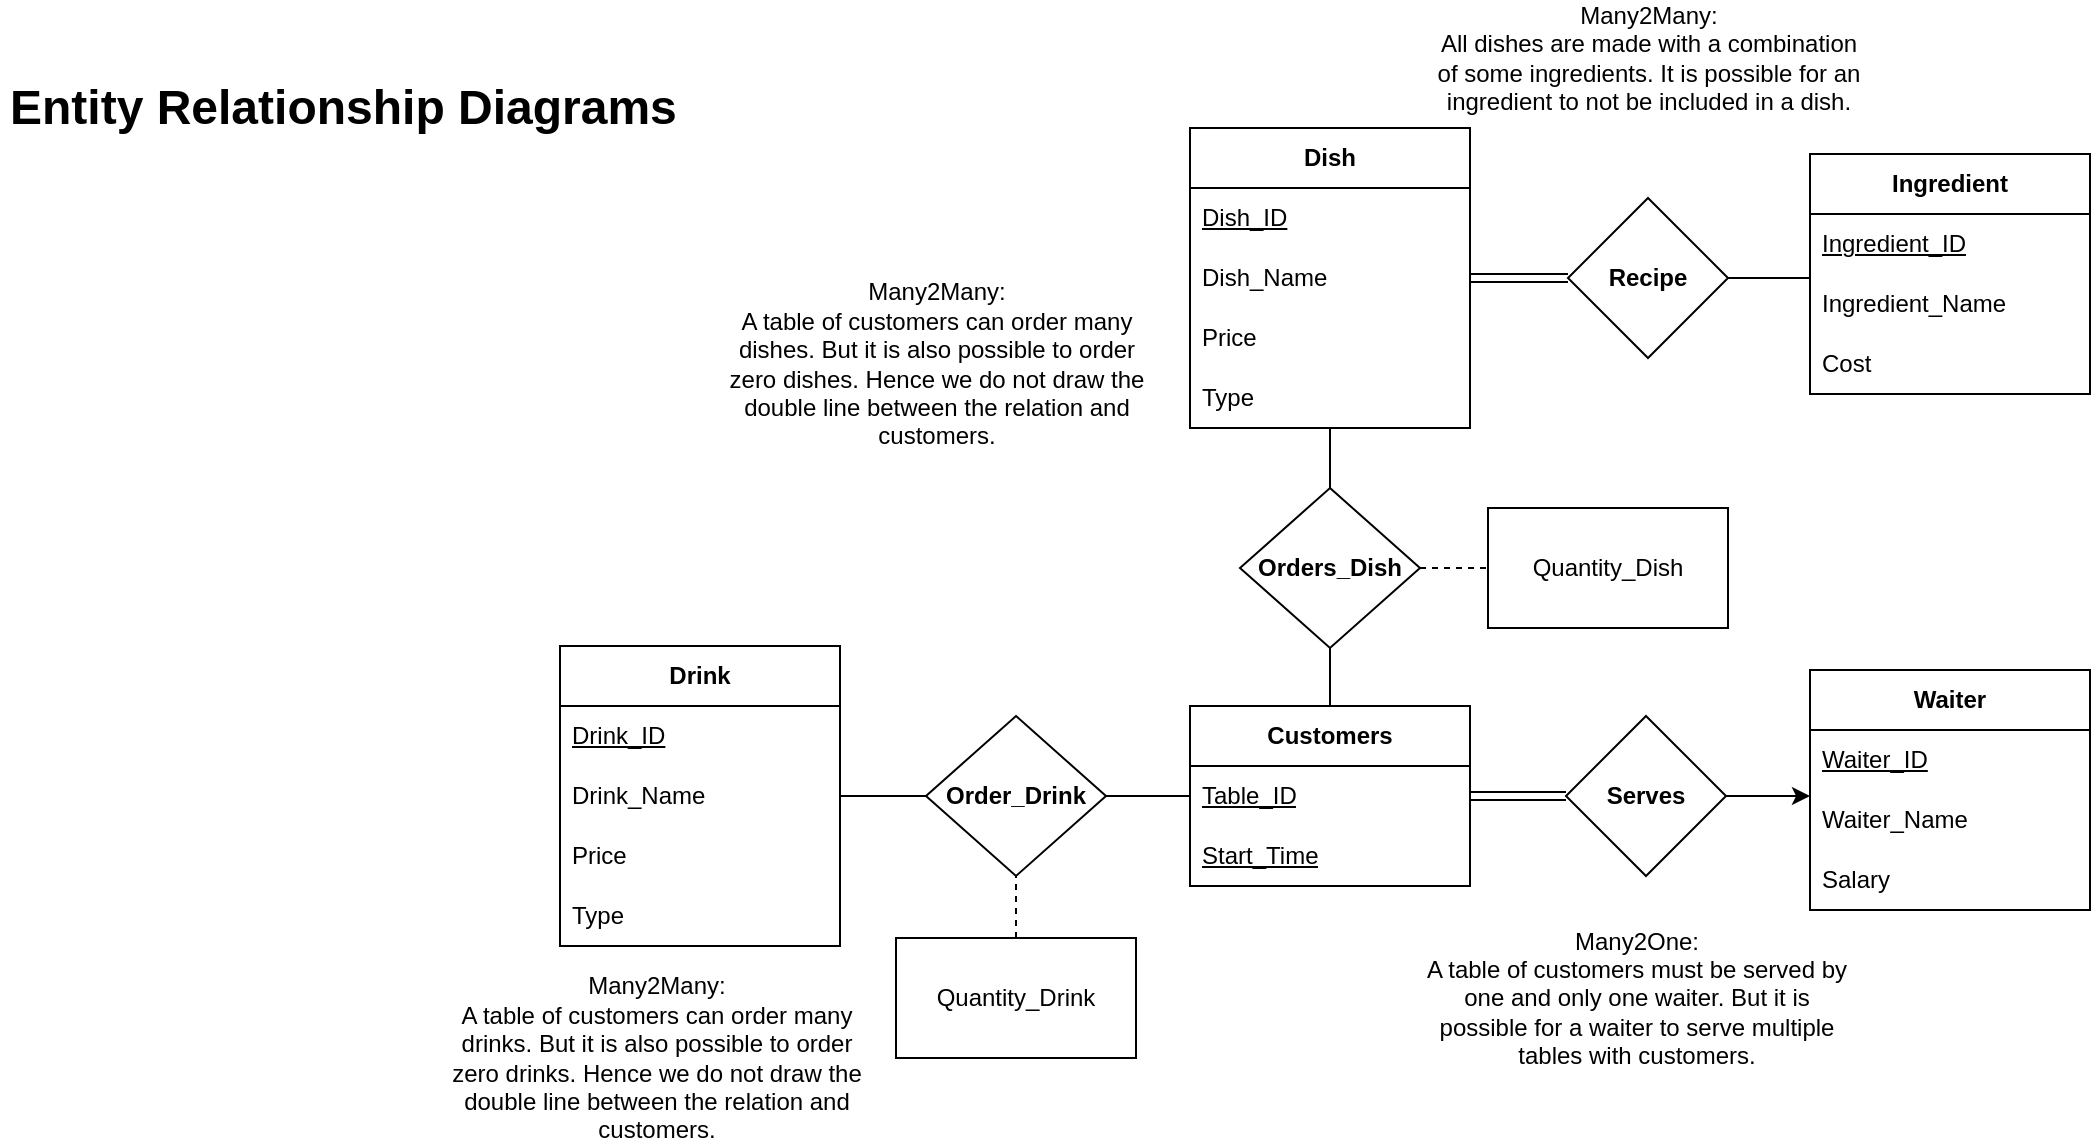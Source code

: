 <mxfile version="21.0.10" type="github" pages="2">
  <diagram id="FJVTKk-_OP37dNf6MDA-" name="Entity Relationship">
    <mxGraphModel dx="2669" dy="757" grid="1" gridSize="10" guides="1" tooltips="1" connect="1" arrows="1" fold="1" page="1" pageScale="1" pageWidth="1169" pageHeight="827" math="0" shadow="0">
      <root>
        <mxCell id="0" />
        <mxCell id="1" parent="0" />
        <mxCell id="rRaXRo4WKHm0A6ICayn7-1" value="&lt;b&gt;Dish&lt;/b&gt;" style="swimlane;fontStyle=0;childLayout=stackLayout;horizontal=1;startSize=30;horizontalStack=0;resizeParent=1;resizeParentMax=0;resizeLast=0;collapsible=1;marginBottom=0;whiteSpace=wrap;html=1;" parent="1" vertex="1">
          <mxGeometry x="275" y="180" width="140" height="150" as="geometry" />
        </mxCell>
        <mxCell id="rRaXRo4WKHm0A6ICayn7-2" value="&lt;u&gt;Dish_ID&lt;/u&gt;" style="text;strokeColor=none;fillColor=none;align=left;verticalAlign=middle;spacingLeft=4;spacingRight=4;overflow=hidden;points=[[0,0.5],[1,0.5]];portConstraint=eastwest;rotatable=0;whiteSpace=wrap;html=1;" parent="rRaXRo4WKHm0A6ICayn7-1" vertex="1">
          <mxGeometry y="30" width="140" height="30" as="geometry" />
        </mxCell>
        <mxCell id="rRaXRo4WKHm0A6ICayn7-3" value="Dish_Name" style="text;strokeColor=none;fillColor=none;align=left;verticalAlign=middle;spacingLeft=4;spacingRight=4;overflow=hidden;points=[[0,0.5],[1,0.5]];portConstraint=eastwest;rotatable=0;whiteSpace=wrap;html=1;" parent="rRaXRo4WKHm0A6ICayn7-1" vertex="1">
          <mxGeometry y="60" width="140" height="30" as="geometry" />
        </mxCell>
        <mxCell id="rRaXRo4WKHm0A6ICayn7-4" value="Price" style="text;strokeColor=none;fillColor=none;align=left;verticalAlign=middle;spacingLeft=4;spacingRight=4;overflow=hidden;points=[[0,0.5],[1,0.5]];portConstraint=eastwest;rotatable=0;whiteSpace=wrap;html=1;" parent="rRaXRo4WKHm0A6ICayn7-1" vertex="1">
          <mxGeometry y="90" width="140" height="30" as="geometry" />
        </mxCell>
        <mxCell id="rRaXRo4WKHm0A6ICayn7-5" value="Type" style="text;strokeColor=none;fillColor=none;align=left;verticalAlign=middle;spacingLeft=4;spacingRight=4;overflow=hidden;points=[[0,0.5],[1,0.5]];portConstraint=eastwest;rotatable=0;whiteSpace=wrap;html=1;" parent="rRaXRo4WKHm0A6ICayn7-1" vertex="1">
          <mxGeometry y="120" width="140" height="30" as="geometry" />
        </mxCell>
        <mxCell id="rRaXRo4WKHm0A6ICayn7-6" value="&lt;b&gt;Customers&lt;/b&gt;" style="swimlane;fontStyle=0;childLayout=stackLayout;horizontal=1;startSize=30;horizontalStack=0;resizeParent=1;resizeParentMax=0;resizeLast=0;collapsible=1;marginBottom=0;whiteSpace=wrap;html=1;" parent="1" vertex="1">
          <mxGeometry x="275" y="469" width="140" height="90" as="geometry" />
        </mxCell>
        <mxCell id="rRaXRo4WKHm0A6ICayn7-7" value="&lt;u&gt;Table_ID&lt;/u&gt;" style="text;strokeColor=none;fillColor=none;align=left;verticalAlign=middle;spacingLeft=4;spacingRight=4;overflow=hidden;points=[[0,0.5],[1,0.5]];portConstraint=eastwest;rotatable=0;whiteSpace=wrap;html=1;" parent="rRaXRo4WKHm0A6ICayn7-6" vertex="1">
          <mxGeometry y="30" width="140" height="30" as="geometry" />
        </mxCell>
        <mxCell id="rRaXRo4WKHm0A6ICayn7-8" value="&lt;u&gt;Start_Time&lt;/u&gt;" style="text;strokeColor=none;fillColor=none;align=left;verticalAlign=middle;spacingLeft=4;spacingRight=4;overflow=hidden;points=[[0,0.5],[1,0.5]];portConstraint=eastwest;rotatable=0;whiteSpace=wrap;html=1;" parent="rRaXRo4WKHm0A6ICayn7-6" vertex="1">
          <mxGeometry y="60" width="140" height="30" as="geometry" />
        </mxCell>
        <mxCell id="rRaXRo4WKHm0A6ICayn7-9" value="&lt;b&gt;Orders_Dish&lt;/b&gt;" style="rhombus;whiteSpace=wrap;html=1;" parent="1" vertex="1">
          <mxGeometry x="300" y="360" width="90" height="80" as="geometry" />
        </mxCell>
        <mxCell id="rRaXRo4WKHm0A6ICayn7-10" value="&lt;b&gt;Serves&lt;/b&gt;" style="rhombus;whiteSpace=wrap;html=1;" parent="1" vertex="1">
          <mxGeometry x="463" y="474" width="80" height="80" as="geometry" />
        </mxCell>
        <mxCell id="rRaXRo4WKHm0A6ICayn7-11" value="&lt;b&gt;Waiter&lt;/b&gt;" style="swimlane;fontStyle=0;childLayout=stackLayout;horizontal=1;startSize=30;horizontalStack=0;resizeParent=1;resizeParentMax=0;resizeLast=0;collapsible=1;marginBottom=0;whiteSpace=wrap;html=1;" parent="1" vertex="1">
          <mxGeometry x="585" y="451" width="140" height="120" as="geometry" />
        </mxCell>
        <mxCell id="rRaXRo4WKHm0A6ICayn7-12" value="&lt;u&gt;Waiter_ID&lt;/u&gt;" style="text;strokeColor=none;fillColor=none;align=left;verticalAlign=middle;spacingLeft=4;spacingRight=4;overflow=hidden;points=[[0,0.5],[1,0.5]];portConstraint=eastwest;rotatable=0;whiteSpace=wrap;html=1;" parent="rRaXRo4WKHm0A6ICayn7-11" vertex="1">
          <mxGeometry y="30" width="140" height="30" as="geometry" />
        </mxCell>
        <mxCell id="rRaXRo4WKHm0A6ICayn7-13" value="Waiter_Name" style="text;strokeColor=none;fillColor=none;align=left;verticalAlign=middle;spacingLeft=4;spacingRight=4;overflow=hidden;points=[[0,0.5],[1,0.5]];portConstraint=eastwest;rotatable=0;whiteSpace=wrap;html=1;" parent="rRaXRo4WKHm0A6ICayn7-11" vertex="1">
          <mxGeometry y="60" width="140" height="30" as="geometry" />
        </mxCell>
        <mxCell id="rRaXRo4WKHm0A6ICayn7-14" value="Salary" style="text;strokeColor=none;fillColor=none;align=left;verticalAlign=middle;spacingLeft=4;spacingRight=4;overflow=hidden;points=[[0,0.5],[1,0.5]];portConstraint=eastwest;rotatable=0;whiteSpace=wrap;html=1;" parent="rRaXRo4WKHm0A6ICayn7-11" vertex="1">
          <mxGeometry y="90" width="140" height="30" as="geometry" />
        </mxCell>
        <mxCell id="rRaXRo4WKHm0A6ICayn7-15" value="&lt;b&gt;Recipe&lt;/b&gt;" style="rhombus;whiteSpace=wrap;html=1;" parent="1" vertex="1">
          <mxGeometry x="464" y="215" width="80" height="80" as="geometry" />
        </mxCell>
        <mxCell id="rRaXRo4WKHm0A6ICayn7-16" value="&lt;b&gt;Ingredient&lt;/b&gt;" style="swimlane;fontStyle=0;childLayout=stackLayout;horizontal=1;startSize=30;horizontalStack=0;resizeParent=1;resizeParentMax=0;resizeLast=0;collapsible=1;marginBottom=0;whiteSpace=wrap;html=1;" parent="1" vertex="1">
          <mxGeometry x="585" y="193" width="140" height="120" as="geometry" />
        </mxCell>
        <mxCell id="rRaXRo4WKHm0A6ICayn7-17" value="&lt;u&gt;Ingredient_ID&lt;/u&gt;" style="text;strokeColor=none;fillColor=none;align=left;verticalAlign=middle;spacingLeft=4;spacingRight=4;overflow=hidden;points=[[0,0.5],[1,0.5]];portConstraint=eastwest;rotatable=0;whiteSpace=wrap;html=1;" parent="rRaXRo4WKHm0A6ICayn7-16" vertex="1">
          <mxGeometry y="30" width="140" height="30" as="geometry" />
        </mxCell>
        <mxCell id="rRaXRo4WKHm0A6ICayn7-18" value="Ingredient_Name" style="text;strokeColor=none;fillColor=none;align=left;verticalAlign=middle;spacingLeft=4;spacingRight=4;overflow=hidden;points=[[0,0.5],[1,0.5]];portConstraint=eastwest;rotatable=0;whiteSpace=wrap;html=1;" parent="rRaXRo4WKHm0A6ICayn7-16" vertex="1">
          <mxGeometry y="60" width="140" height="30" as="geometry" />
        </mxCell>
        <mxCell id="rRaXRo4WKHm0A6ICayn7-19" value="Cost" style="text;strokeColor=none;fillColor=none;align=left;verticalAlign=middle;spacingLeft=4;spacingRight=4;overflow=hidden;points=[[0,0.5],[1,0.5]];portConstraint=eastwest;rotatable=0;whiteSpace=wrap;html=1;" parent="rRaXRo4WKHm0A6ICayn7-16" vertex="1">
          <mxGeometry y="90" width="140" height="30" as="geometry" />
        </mxCell>
        <mxCell id="rRaXRo4WKHm0A6ICayn7-20" value="" style="endArrow=none;html=1;rounded=0;exitX=0.5;exitY=0;exitDx=0;exitDy=0;" parent="1" source="rRaXRo4WKHm0A6ICayn7-9" target="rRaXRo4WKHm0A6ICayn7-5" edge="1">
          <mxGeometry width="50" height="50" relative="1" as="geometry">
            <mxPoint x="645" y="400" as="sourcePoint" />
            <mxPoint x="215" y="360" as="targetPoint" />
          </mxGeometry>
        </mxCell>
        <mxCell id="rRaXRo4WKHm0A6ICayn7-21" value="" style="endArrow=none;html=1;rounded=0;shape=link;exitX=0;exitY=0.5;exitDx=0;exitDy=0;entryX=1;entryY=0.5;entryDx=0;entryDy=0;" parent="1" source="rRaXRo4WKHm0A6ICayn7-15" target="rRaXRo4WKHm0A6ICayn7-3" edge="1">
          <mxGeometry width="50" height="50" relative="1" as="geometry">
            <mxPoint x="465" y="240" as="sourcePoint" />
            <mxPoint x="465" y="350" as="targetPoint" />
          </mxGeometry>
        </mxCell>
        <mxCell id="rRaXRo4WKHm0A6ICayn7-22" value="" style="endArrow=none;html=1;rounded=0;exitX=1;exitY=0.5;exitDx=0;exitDy=0;entryX=0;entryY=0.067;entryDx=0;entryDy=0;entryPerimeter=0;" parent="1" source="rRaXRo4WKHm0A6ICayn7-15" target="rRaXRo4WKHm0A6ICayn7-18" edge="1">
          <mxGeometry width="50" height="50" relative="1" as="geometry">
            <mxPoint x="644" y="405" as="sourcePoint" />
            <mxPoint x="694" y="355" as="targetPoint" />
          </mxGeometry>
        </mxCell>
        <mxCell id="rRaXRo4WKHm0A6ICayn7-23" value="" style="endArrow=none;html=1;rounded=0;entryX=0;entryY=0.5;entryDx=0;entryDy=0;shape=link;exitX=1;exitY=0.5;exitDx=0;exitDy=0;" parent="1" source="rRaXRo4WKHm0A6ICayn7-6" target="rRaXRo4WKHm0A6ICayn7-10" edge="1">
          <mxGeometry width="50" height="50" relative="1" as="geometry">
            <mxPoint x="483" y="589" as="sourcePoint" />
            <mxPoint x="693" y="299" as="targetPoint" />
          </mxGeometry>
        </mxCell>
        <mxCell id="rRaXRo4WKHm0A6ICayn7-24" value="" style="endArrow=classic;html=1;rounded=0;exitX=1;exitY=0.5;exitDx=0;exitDy=0;entryX=0;entryY=1.1;entryDx=0;entryDy=0;entryPerimeter=0;" parent="1" source="rRaXRo4WKHm0A6ICayn7-10" target="rRaXRo4WKHm0A6ICayn7-12" edge="1">
          <mxGeometry width="50" height="50" relative="1" as="geometry">
            <mxPoint x="643" y="349" as="sourcePoint" />
            <mxPoint x="693" y="299" as="targetPoint" />
          </mxGeometry>
        </mxCell>
        <mxCell id="rRaXRo4WKHm0A6ICayn7-25" value="" style="endArrow=none;html=1;rounded=0;exitX=0.5;exitY=1;exitDx=0;exitDy=0;entryX=0.5;entryY=0;entryDx=0;entryDy=0;" parent="1" source="rRaXRo4WKHm0A6ICayn7-9" target="rRaXRo4WKHm0A6ICayn7-6" edge="1">
          <mxGeometry width="50" height="50" relative="1" as="geometry">
            <mxPoint x="643" y="390" as="sourcePoint" />
            <mxPoint x="693" y="340" as="targetPoint" />
          </mxGeometry>
        </mxCell>
        <mxCell id="rRaXRo4WKHm0A6ICayn7-29" value="&lt;b&gt;Order_Drink&lt;/b&gt;" style="rhombus;whiteSpace=wrap;html=1;" parent="1" vertex="1">
          <mxGeometry x="143" y="474" width="90" height="80" as="geometry" />
        </mxCell>
        <mxCell id="rRaXRo4WKHm0A6ICayn7-30" value="" style="endArrow=none;html=1;rounded=0;exitX=1;exitY=0.5;exitDx=0;exitDy=0;entryX=0;entryY=0.5;entryDx=0;entryDy=0;" parent="1" source="rRaXRo4WKHm0A6ICayn7-29" target="rRaXRo4WKHm0A6ICayn7-7" edge="1">
          <mxGeometry width="50" height="50" relative="1" as="geometry">
            <mxPoint x="213" y="470" as="sourcePoint" />
            <mxPoint x="263" y="420" as="targetPoint" />
          </mxGeometry>
        </mxCell>
        <mxCell id="rRaXRo4WKHm0A6ICayn7-31" value="" style="endArrow=none;html=1;rounded=0;exitX=0;exitY=0.5;exitDx=0;exitDy=0;entryX=1;entryY=0.5;entryDx=0;entryDy=0;" parent="1" source="rRaXRo4WKHm0A6ICayn7-29" target="-h_iNWIxE1w7O0_tPZGP-3" edge="1">
          <mxGeometry width="50" height="50" relative="1" as="geometry">
            <mxPoint x="213" y="470" as="sourcePoint" />
            <mxPoint x="170" y="600" as="targetPoint" />
          </mxGeometry>
        </mxCell>
        <mxCell id="-h_iNWIxE1w7O0_tPZGP-1" value="&lt;b&gt;Drink&lt;/b&gt;" style="swimlane;fontStyle=0;childLayout=stackLayout;horizontal=1;startSize=30;horizontalStack=0;resizeParent=1;resizeParentMax=0;resizeLast=0;collapsible=1;marginBottom=0;whiteSpace=wrap;html=1;" parent="1" vertex="1">
          <mxGeometry x="-40" y="439" width="140" height="150" as="geometry" />
        </mxCell>
        <mxCell id="-h_iNWIxE1w7O0_tPZGP-2" value="&lt;u&gt;Drink_ID&lt;/u&gt;" style="text;strokeColor=none;fillColor=none;align=left;verticalAlign=middle;spacingLeft=4;spacingRight=4;overflow=hidden;points=[[0,0.5],[1,0.5]];portConstraint=eastwest;rotatable=0;whiteSpace=wrap;html=1;" parent="-h_iNWIxE1w7O0_tPZGP-1" vertex="1">
          <mxGeometry y="30" width="140" height="30" as="geometry" />
        </mxCell>
        <mxCell id="-h_iNWIxE1w7O0_tPZGP-3" value="Drink_Name" style="text;strokeColor=none;fillColor=none;align=left;verticalAlign=middle;spacingLeft=4;spacingRight=4;overflow=hidden;points=[[0,0.5],[1,0.5]];portConstraint=eastwest;rotatable=0;whiteSpace=wrap;html=1;" parent="-h_iNWIxE1w7O0_tPZGP-1" vertex="1">
          <mxGeometry y="60" width="140" height="30" as="geometry" />
        </mxCell>
        <mxCell id="-h_iNWIxE1w7O0_tPZGP-4" value="Price" style="text;strokeColor=none;fillColor=none;align=left;verticalAlign=middle;spacingLeft=4;spacingRight=4;overflow=hidden;points=[[0,0.5],[1,0.5]];portConstraint=eastwest;rotatable=0;whiteSpace=wrap;html=1;" parent="-h_iNWIxE1w7O0_tPZGP-1" vertex="1">
          <mxGeometry y="90" width="140" height="30" as="geometry" />
        </mxCell>
        <mxCell id="-h_iNWIxE1w7O0_tPZGP-5" value="Type" style="text;strokeColor=none;fillColor=none;align=left;verticalAlign=middle;spacingLeft=4;spacingRight=4;overflow=hidden;points=[[0,0.5],[1,0.5]];portConstraint=eastwest;rotatable=0;whiteSpace=wrap;html=1;" parent="-h_iNWIxE1w7O0_tPZGP-1" vertex="1">
          <mxGeometry y="120" width="140" height="30" as="geometry" />
        </mxCell>
        <mxCell id="-h_iNWIxE1w7O0_tPZGP-6" value="&lt;div&gt;Many2Many:&lt;/div&gt;&lt;div&gt;A table of customers can order many dishes. But it is also possible to order zero dishes. Hence we do not draw the double line between the relation and customers.&lt;br&gt;&lt;/div&gt;" style="text;html=1;strokeColor=none;fillColor=none;align=center;verticalAlign=middle;whiteSpace=wrap;rounded=0;" parent="1" vertex="1">
          <mxGeometry x="40" y="283" width="217" height="30" as="geometry" />
        </mxCell>
        <mxCell id="-h_iNWIxE1w7O0_tPZGP-7" value="&lt;div&gt;Many2Many:&lt;/div&gt;&lt;div&gt;A table of customers can order many drinks. But it is also possible to order zero drinks. Hence we do not draw the double line between the relation and customers.&lt;br&gt;&lt;/div&gt;" style="text;html=1;strokeColor=none;fillColor=none;align=center;verticalAlign=middle;whiteSpace=wrap;rounded=0;" parent="1" vertex="1">
          <mxGeometry x="-100" y="630" width="217" height="30" as="geometry" />
        </mxCell>
        <mxCell id="-h_iNWIxE1w7O0_tPZGP-8" value="&lt;div&gt;Many2Many:&lt;/div&gt;&lt;div&gt;All dishes are made with a combination of some ingredients. It is possible for an ingredient to not be included in a dish.&lt;br&gt;&lt;/div&gt;" style="text;html=1;strokeColor=none;fillColor=none;align=center;verticalAlign=middle;whiteSpace=wrap;rounded=0;" parent="1" vertex="1">
          <mxGeometry x="395.5" y="130" width="217" height="30" as="geometry" />
        </mxCell>
        <mxCell id="-h_iNWIxE1w7O0_tPZGP-9" value="&lt;div&gt;Many2One:&lt;/div&gt;&lt;div&gt;A table of customers must be served by one and only one waiter. But it is possible for a waiter to serve multiple tables with customers.&lt;br&gt;&lt;/div&gt;" style="text;html=1;strokeColor=none;fillColor=none;align=center;verticalAlign=middle;whiteSpace=wrap;rounded=0;" parent="1" vertex="1">
          <mxGeometry x="390" y="600" width="217" height="30" as="geometry" />
        </mxCell>
        <mxCell id="SfcwA7H_dFx8l64iPVqo-1" value="Quantity_Dish" style="rounded=0;whiteSpace=wrap;html=1;gradientColor=none;fillColor=none;" parent="1" vertex="1">
          <mxGeometry x="424" y="370" width="120" height="60" as="geometry" />
        </mxCell>
        <mxCell id="SfcwA7H_dFx8l64iPVqo-3" value="Quantity_Drink" style="rounded=0;whiteSpace=wrap;html=1;gradientColor=none;fillColor=none;" parent="1" vertex="1">
          <mxGeometry x="128" y="585" width="120" height="60" as="geometry" />
        </mxCell>
        <mxCell id="SfcwA7H_dFx8l64iPVqo-4" value="" style="endArrow=none;dashed=1;html=1;rounded=0;exitX=0.5;exitY=0;exitDx=0;exitDy=0;entryX=0.5;entryY=1;entryDx=0;entryDy=0;" parent="1" source="SfcwA7H_dFx8l64iPVqo-3" target="rRaXRo4WKHm0A6ICayn7-29" edge="1">
          <mxGeometry width="50" height="50" relative="1" as="geometry">
            <mxPoint x="320" y="580" as="sourcePoint" />
            <mxPoint x="370" y="530" as="targetPoint" />
          </mxGeometry>
        </mxCell>
        <mxCell id="SfcwA7H_dFx8l64iPVqo-5" value="" style="endArrow=none;dashed=1;html=1;rounded=0;entryX=0;entryY=0.5;entryDx=0;entryDy=0;exitX=1;exitY=0.5;exitDx=0;exitDy=0;" parent="1" source="rRaXRo4WKHm0A6ICayn7-9" target="SfcwA7H_dFx8l64iPVqo-1" edge="1">
          <mxGeometry width="50" height="50" relative="1" as="geometry">
            <mxPoint x="320" y="410" as="sourcePoint" />
            <mxPoint x="370" y="360" as="targetPoint" />
          </mxGeometry>
        </mxCell>
        <mxCell id="iuDn_5dVrB_a5Qtlo-SQ-1" value="&lt;h1&gt;Entity Relationship Diagrams&lt;br&gt;&lt;/h1&gt;" style="text;html=1;strokeColor=none;fillColor=none;spacing=5;spacingTop=-20;whiteSpace=wrap;overflow=hidden;rounded=0;" parent="1" vertex="1">
          <mxGeometry x="-320" y="150" width="390" height="120" as="geometry" />
        </mxCell>
      </root>
    </mxGraphModel>
  </diagram>
  <diagram id="CP8eh64QYhYG8IBPMnXl" name="RettetAfT">
    <mxGraphModel dx="1755" dy="882" grid="0" gridSize="10" guides="1" tooltips="1" connect="1" arrows="1" fold="1" page="0" pageScale="1" pageWidth="1169" pageHeight="827" math="0" shadow="0">
      <root>
        <mxCell id="0" />
        <mxCell id="1" parent="0" />
        <mxCell id="Tq-dfUkRUzm8UdVTHRff-1" value="&lt;b&gt;Dish&lt;/b&gt;" style="swimlane;fontStyle=0;childLayout=stackLayout;horizontal=1;startSize=30;horizontalStack=0;resizeParent=1;resizeParentMax=0;resizeLast=0;collapsible=1;marginBottom=0;whiteSpace=wrap;html=1;fillColor=#9CC3D4;strokeColor=#23445d;" vertex="1" parent="1">
          <mxGeometry x="275" y="180" width="140" height="150" as="geometry" />
        </mxCell>
        <mxCell id="Tq-dfUkRUzm8UdVTHRff-2" value="&lt;u&gt;Dish_ID&lt;/u&gt;" style="text;strokeColor=none;fillColor=none;align=left;verticalAlign=middle;spacingLeft=4;spacingRight=4;overflow=hidden;points=[[0,0.5],[1,0.5]];portConstraint=eastwest;rotatable=0;whiteSpace=wrap;html=1;" vertex="1" parent="Tq-dfUkRUzm8UdVTHRff-1">
          <mxGeometry y="30" width="140" height="30" as="geometry" />
        </mxCell>
        <mxCell id="Tq-dfUkRUzm8UdVTHRff-3" value="Dish_Name" style="text;strokeColor=none;fillColor=none;align=left;verticalAlign=middle;spacingLeft=4;spacingRight=4;overflow=hidden;points=[[0,0.5],[1,0.5]];portConstraint=eastwest;rotatable=0;whiteSpace=wrap;html=1;" vertex="1" parent="Tq-dfUkRUzm8UdVTHRff-1">
          <mxGeometry y="60" width="140" height="30" as="geometry" />
        </mxCell>
        <mxCell id="Tq-dfUkRUzm8UdVTHRff-4" value="Price" style="text;strokeColor=none;fillColor=none;align=left;verticalAlign=middle;spacingLeft=4;spacingRight=4;overflow=hidden;points=[[0,0.5],[1,0.5]];portConstraint=eastwest;rotatable=0;whiteSpace=wrap;html=1;" vertex="1" parent="Tq-dfUkRUzm8UdVTHRff-1">
          <mxGeometry y="90" width="140" height="30" as="geometry" />
        </mxCell>
        <mxCell id="Tq-dfUkRUzm8UdVTHRff-5" value="Dish_Type" style="text;strokeColor=none;fillColor=none;align=left;verticalAlign=middle;spacingLeft=4;spacingRight=4;overflow=hidden;points=[[0,0.5],[1,0.5]];portConstraint=eastwest;rotatable=0;whiteSpace=wrap;html=1;" vertex="1" parent="Tq-dfUkRUzm8UdVTHRff-1">
          <mxGeometry y="120" width="140" height="30" as="geometry" />
        </mxCell>
        <mxCell id="Tq-dfUkRUzm8UdVTHRff-6" value="&lt;b&gt;Customers&lt;/b&gt;" style="swimlane;fontStyle=0;childLayout=stackLayout;horizontal=1;startSize=30;horizontalStack=0;resizeParent=1;resizeParentMax=0;resizeLast=0;collapsible=1;marginBottom=0;whiteSpace=wrap;html=1;fillColor=#9CC3D4;" vertex="1" parent="1">
          <mxGeometry x="275" y="469" width="140" height="90" as="geometry" />
        </mxCell>
        <mxCell id="Tq-dfUkRUzm8UdVTHRff-7" value="&lt;u&gt;Table_ID&lt;/u&gt;" style="text;strokeColor=none;fillColor=none;align=left;verticalAlign=middle;spacingLeft=4;spacingRight=4;overflow=hidden;points=[[0,0.5],[1,0.5]];portConstraint=eastwest;rotatable=0;whiteSpace=wrap;html=1;" vertex="1" parent="Tq-dfUkRUzm8UdVTHRff-6">
          <mxGeometry y="30" width="140" height="30" as="geometry" />
        </mxCell>
        <mxCell id="Tq-dfUkRUzm8UdVTHRff-8" value="&lt;u&gt;Start_Time&lt;/u&gt;" style="text;strokeColor=none;fillColor=none;align=left;verticalAlign=middle;spacingLeft=4;spacingRight=4;overflow=hidden;points=[[0,0.5],[1,0.5]];portConstraint=eastwest;rotatable=0;whiteSpace=wrap;html=1;" vertex="1" parent="Tq-dfUkRUzm8UdVTHRff-6">
          <mxGeometry y="60" width="140" height="30" as="geometry" />
        </mxCell>
        <mxCell id="Tq-dfUkRUzm8UdVTHRff-9" value="&lt;b&gt;Orders_Dish&lt;/b&gt;" style="rhombus;whiteSpace=wrap;html=1;fillColor=#D3EDF0;strokeColor=#6c8ebf;" vertex="1" parent="1">
          <mxGeometry x="300" y="360" width="90" height="80" as="geometry" />
        </mxCell>
        <mxCell id="Tq-dfUkRUzm8UdVTHRff-10" value="&lt;b&gt;Serves&lt;/b&gt;" style="rhombus;whiteSpace=wrap;html=1;fillColor=#D3EDF0;strokeColor=#6c8ebf;" vertex="1" parent="1">
          <mxGeometry x="463" y="474" width="80" height="80" as="geometry" />
        </mxCell>
        <mxCell id="Tq-dfUkRUzm8UdVTHRff-11" value="&lt;b&gt;Waiter&lt;/b&gt;" style="swimlane;fontStyle=0;childLayout=stackLayout;horizontal=1;startSize=30;horizontalStack=0;resizeParent=1;resizeParentMax=0;resizeLast=0;collapsible=1;marginBottom=0;whiteSpace=wrap;html=1;fillColor=#9CC3D4;" vertex="1" parent="1">
          <mxGeometry x="585" y="451" width="140" height="120" as="geometry" />
        </mxCell>
        <mxCell id="Tq-dfUkRUzm8UdVTHRff-12" value="&lt;u&gt;Waiter_ID&lt;/u&gt;" style="text;strokeColor=none;fillColor=none;align=left;verticalAlign=middle;spacingLeft=4;spacingRight=4;overflow=hidden;points=[[0,0.5],[1,0.5]];portConstraint=eastwest;rotatable=0;whiteSpace=wrap;html=1;" vertex="1" parent="Tq-dfUkRUzm8UdVTHRff-11">
          <mxGeometry y="30" width="140" height="30" as="geometry" />
        </mxCell>
        <mxCell id="Tq-dfUkRUzm8UdVTHRff-13" value="Waiter_Name" style="text;strokeColor=none;fillColor=none;align=left;verticalAlign=middle;spacingLeft=4;spacingRight=4;overflow=hidden;points=[[0,0.5],[1,0.5]];portConstraint=eastwest;rotatable=0;whiteSpace=wrap;html=1;" vertex="1" parent="Tq-dfUkRUzm8UdVTHRff-11">
          <mxGeometry y="60" width="140" height="30" as="geometry" />
        </mxCell>
        <mxCell id="Tq-dfUkRUzm8UdVTHRff-14" value="Salary" style="text;strokeColor=none;fillColor=none;align=left;verticalAlign=middle;spacingLeft=4;spacingRight=4;overflow=hidden;points=[[0,0.5],[1,0.5]];portConstraint=eastwest;rotatable=0;whiteSpace=wrap;html=1;" vertex="1" parent="Tq-dfUkRUzm8UdVTHRff-11">
          <mxGeometry y="90" width="140" height="30" as="geometry" />
        </mxCell>
        <mxCell id="Tq-dfUkRUzm8UdVTHRff-15" value="&lt;b&gt;Recipe&lt;/b&gt;" style="rhombus;whiteSpace=wrap;html=1;fillColor=#D3EDF0;strokeColor=#10739e;" vertex="1" parent="1">
          <mxGeometry x="464" y="215" width="80" height="80" as="geometry" />
        </mxCell>
        <mxCell id="Tq-dfUkRUzm8UdVTHRff-16" value="&lt;b&gt;Ingredient&lt;/b&gt;" style="swimlane;fontStyle=0;childLayout=stackLayout;horizontal=1;startSize=30;horizontalStack=0;resizeParent=1;resizeParentMax=0;resizeLast=0;collapsible=1;marginBottom=0;whiteSpace=wrap;html=1;fillColor=#9CC3D4;strokeColor=#10739e;" vertex="1" parent="1">
          <mxGeometry x="585" y="193" width="140" height="120" as="geometry">
            <mxRectangle x="585" y="193" width="93" height="30" as="alternateBounds" />
          </mxGeometry>
        </mxCell>
        <mxCell id="Tq-dfUkRUzm8UdVTHRff-17" value="&lt;u&gt;Ingr_ID&lt;/u&gt;" style="text;strokeColor=none;fillColor=none;align=left;verticalAlign=middle;spacingLeft=4;spacingRight=4;overflow=hidden;points=[[0,0.5],[1,0.5]];portConstraint=eastwest;rotatable=0;whiteSpace=wrap;html=1;" vertex="1" parent="Tq-dfUkRUzm8UdVTHRff-16">
          <mxGeometry y="30" width="140" height="30" as="geometry" />
        </mxCell>
        <mxCell id="Tq-dfUkRUzm8UdVTHRff-18" value="Ingr_Name" style="text;strokeColor=none;fillColor=none;align=left;verticalAlign=middle;spacingLeft=4;spacingRight=4;overflow=hidden;points=[[0,0.5],[1,0.5]];portConstraint=eastwest;rotatable=0;whiteSpace=wrap;html=1;" vertex="1" parent="Tq-dfUkRUzm8UdVTHRff-16">
          <mxGeometry y="60" width="140" height="30" as="geometry" />
        </mxCell>
        <mxCell id="Tq-dfUkRUzm8UdVTHRff-19" value="Cost" style="text;strokeColor=none;fillColor=none;align=left;verticalAlign=middle;spacingLeft=4;spacingRight=4;overflow=hidden;points=[[0,0.5],[1,0.5]];portConstraint=eastwest;rotatable=0;whiteSpace=wrap;html=1;" vertex="1" parent="Tq-dfUkRUzm8UdVTHRff-16">
          <mxGeometry y="90" width="140" height="30" as="geometry" />
        </mxCell>
        <mxCell id="Tq-dfUkRUzm8UdVTHRff-20" value="" style="endArrow=none;html=1;rounded=0;exitX=0.5;exitY=0;exitDx=0;exitDy=0;" edge="1" parent="1" source="Tq-dfUkRUzm8UdVTHRff-9" target="Tq-dfUkRUzm8UdVTHRff-5">
          <mxGeometry width="50" height="50" relative="1" as="geometry">
            <mxPoint x="645" y="400" as="sourcePoint" />
            <mxPoint x="215" y="360" as="targetPoint" />
          </mxGeometry>
        </mxCell>
        <mxCell id="Tq-dfUkRUzm8UdVTHRff-21" value="" style="endArrow=none;html=1;rounded=0;shape=link;exitX=0;exitY=0.5;exitDx=0;exitDy=0;entryX=1;entryY=0.5;entryDx=0;entryDy=0;" edge="1" parent="1" source="Tq-dfUkRUzm8UdVTHRff-15" target="Tq-dfUkRUzm8UdVTHRff-3">
          <mxGeometry width="50" height="50" relative="1" as="geometry">
            <mxPoint x="465" y="240" as="sourcePoint" />
            <mxPoint x="465" y="350" as="targetPoint" />
          </mxGeometry>
        </mxCell>
        <mxCell id="Tq-dfUkRUzm8UdVTHRff-22" value="" style="endArrow=none;html=1;rounded=0;exitX=1;exitY=0.5;exitDx=0;exitDy=0;entryX=0;entryY=0.067;entryDx=0;entryDy=0;entryPerimeter=0;" edge="1" parent="1" source="Tq-dfUkRUzm8UdVTHRff-15" target="Tq-dfUkRUzm8UdVTHRff-18">
          <mxGeometry width="50" height="50" relative="1" as="geometry">
            <mxPoint x="644" y="405" as="sourcePoint" />
            <mxPoint x="694" y="355" as="targetPoint" />
          </mxGeometry>
        </mxCell>
        <mxCell id="Tq-dfUkRUzm8UdVTHRff-23" value="" style="endArrow=none;html=1;rounded=0;entryX=0;entryY=0.5;entryDx=0;entryDy=0;shape=link;exitX=1;exitY=0.5;exitDx=0;exitDy=0;" edge="1" parent="1" source="Tq-dfUkRUzm8UdVTHRff-6" target="Tq-dfUkRUzm8UdVTHRff-10">
          <mxGeometry width="50" height="50" relative="1" as="geometry">
            <mxPoint x="483" y="589" as="sourcePoint" />
            <mxPoint x="693" y="299" as="targetPoint" />
          </mxGeometry>
        </mxCell>
        <mxCell id="Tq-dfUkRUzm8UdVTHRff-24" value="" style="endArrow=classic;html=1;rounded=0;exitX=1;exitY=0.5;exitDx=0;exitDy=0;entryX=0;entryY=1.1;entryDx=0;entryDy=0;entryPerimeter=0;" edge="1" parent="1" source="Tq-dfUkRUzm8UdVTHRff-10" target="Tq-dfUkRUzm8UdVTHRff-12">
          <mxGeometry width="50" height="50" relative="1" as="geometry">
            <mxPoint x="643" y="349" as="sourcePoint" />
            <mxPoint x="693" y="299" as="targetPoint" />
          </mxGeometry>
        </mxCell>
        <mxCell id="Tq-dfUkRUzm8UdVTHRff-25" value="" style="endArrow=none;html=1;rounded=0;exitX=0.5;exitY=1;exitDx=0;exitDy=0;entryX=0.5;entryY=0;entryDx=0;entryDy=0;" edge="1" parent="1" source="Tq-dfUkRUzm8UdVTHRff-9" target="Tq-dfUkRUzm8UdVTHRff-6">
          <mxGeometry width="50" height="50" relative="1" as="geometry">
            <mxPoint x="643" y="390" as="sourcePoint" />
            <mxPoint x="693" y="340" as="targetPoint" />
          </mxGeometry>
        </mxCell>
        <mxCell id="Tq-dfUkRUzm8UdVTHRff-26" value="&lt;b&gt;Order_Drink&lt;/b&gt;" style="rhombus;whiteSpace=wrap;html=1;fillColor=#D3EDF0;strokeColor=#6c8ebf;" vertex="1" parent="1">
          <mxGeometry x="143" y="474" width="90" height="80" as="geometry" />
        </mxCell>
        <mxCell id="Tq-dfUkRUzm8UdVTHRff-27" value="" style="endArrow=none;html=1;rounded=0;exitX=1;exitY=0.5;exitDx=0;exitDy=0;entryX=0;entryY=0.5;entryDx=0;entryDy=0;" edge="1" parent="1" source="Tq-dfUkRUzm8UdVTHRff-26" target="Tq-dfUkRUzm8UdVTHRff-7">
          <mxGeometry width="50" height="50" relative="1" as="geometry">
            <mxPoint x="213" y="470" as="sourcePoint" />
            <mxPoint x="263" y="420" as="targetPoint" />
          </mxGeometry>
        </mxCell>
        <mxCell id="Tq-dfUkRUzm8UdVTHRff-28" value="" style="endArrow=none;html=1;rounded=0;exitX=0;exitY=0.5;exitDx=0;exitDy=0;entryX=1;entryY=0.5;entryDx=0;entryDy=0;" edge="1" parent="1" source="Tq-dfUkRUzm8UdVTHRff-26" target="Tq-dfUkRUzm8UdVTHRff-31">
          <mxGeometry width="50" height="50" relative="1" as="geometry">
            <mxPoint x="213" y="470" as="sourcePoint" />
            <mxPoint x="170" y="600" as="targetPoint" />
          </mxGeometry>
        </mxCell>
        <mxCell id="Tq-dfUkRUzm8UdVTHRff-29" value="&lt;b&gt;Drink&lt;/b&gt;" style="swimlane;fontStyle=0;childLayout=stackLayout;horizontal=1;startSize=30;horizontalStack=0;resizeParent=1;resizeParentMax=0;resizeLast=0;collapsible=1;marginBottom=0;whiteSpace=wrap;html=1;fillColor=#9CC3D4;" vertex="1" parent="1">
          <mxGeometry x="-40" y="439" width="140" height="150" as="geometry" />
        </mxCell>
        <mxCell id="Tq-dfUkRUzm8UdVTHRff-30" value="&lt;u&gt;Drink_ID&lt;/u&gt;" style="text;strokeColor=none;fillColor=none;align=left;verticalAlign=middle;spacingLeft=4;spacingRight=4;overflow=hidden;points=[[0,0.5],[1,0.5]];portConstraint=eastwest;rotatable=0;whiteSpace=wrap;html=1;" vertex="1" parent="Tq-dfUkRUzm8UdVTHRff-29">
          <mxGeometry y="30" width="140" height="30" as="geometry" />
        </mxCell>
        <mxCell id="Tq-dfUkRUzm8UdVTHRff-31" value="Drink_Name" style="text;strokeColor=none;fillColor=none;align=left;verticalAlign=middle;spacingLeft=4;spacingRight=4;overflow=hidden;points=[[0,0.5],[1,0.5]];portConstraint=eastwest;rotatable=0;whiteSpace=wrap;html=1;" vertex="1" parent="Tq-dfUkRUzm8UdVTHRff-29">
          <mxGeometry y="60" width="140" height="30" as="geometry" />
        </mxCell>
        <mxCell id="Tq-dfUkRUzm8UdVTHRff-32" value="Price" style="text;strokeColor=none;fillColor=none;align=left;verticalAlign=middle;spacingLeft=4;spacingRight=4;overflow=hidden;points=[[0,0.5],[1,0.5]];portConstraint=eastwest;rotatable=0;whiteSpace=wrap;html=1;" vertex="1" parent="Tq-dfUkRUzm8UdVTHRff-29">
          <mxGeometry y="90" width="140" height="30" as="geometry" />
        </mxCell>
        <mxCell id="Tq-dfUkRUzm8UdVTHRff-33" value="Drink_Type" style="text;strokeColor=none;fillColor=none;align=left;verticalAlign=middle;spacingLeft=4;spacingRight=4;overflow=hidden;points=[[0,0.5],[1,0.5]];portConstraint=eastwest;rotatable=0;whiteSpace=wrap;html=1;" vertex="1" parent="Tq-dfUkRUzm8UdVTHRff-29">
          <mxGeometry y="120" width="140" height="30" as="geometry" />
        </mxCell>
        <mxCell id="Tq-dfUkRUzm8UdVTHRff-34" value="&lt;div&gt;Many2Many:&lt;/div&gt;&lt;div&gt;A table of customers can order many dishes. But it is also possible to order zero dishes. Hence we do not draw the double line between the relation and customers.&lt;br&gt;&lt;/div&gt;" style="text;html=1;strokeColor=none;fillColor=none;align=center;verticalAlign=middle;whiteSpace=wrap;rounded=0;" vertex="1" parent="1">
          <mxGeometry x="-426" y="-117" width="217" height="30" as="geometry" />
        </mxCell>
        <mxCell id="Tq-dfUkRUzm8UdVTHRff-35" value="&lt;div&gt;Many2Many:&lt;/div&gt;&lt;div&gt;A table of customers can order many drinks. But it is also possible to order zero drinks. Hence we do not draw the double line between the relation and customers.&lt;br&gt;&lt;/div&gt;" style="text;html=1;strokeColor=none;fillColor=none;align=center;verticalAlign=middle;whiteSpace=wrap;rounded=0;" vertex="1" parent="1">
          <mxGeometry x="-562" y="630" width="217" height="30" as="geometry" />
        </mxCell>
        <mxCell id="Tq-dfUkRUzm8UdVTHRff-36" value="&lt;div&gt;Many2Many:&lt;/div&gt;&lt;div&gt;All dishes are made with a combination of some ingredients. It is possible for an ingredient to not be included in a dish.&lt;br&gt;&lt;/div&gt;" style="text;html=1;strokeColor=none;fillColor=none;align=center;verticalAlign=middle;whiteSpace=wrap;rounded=0;" vertex="1" parent="1">
          <mxGeometry x="207" y="-160" width="217" height="30" as="geometry" />
        </mxCell>
        <mxCell id="Tq-dfUkRUzm8UdVTHRff-37" value="&lt;div&gt;Many2One:&lt;/div&gt;&lt;div&gt;A table of customers must be served by one and only one waiter. But it is possible for a waiter to serve multiple tables with customers.&lt;br&gt;&lt;/div&gt;" style="text;html=1;strokeColor=none;fillColor=none;align=center;verticalAlign=middle;whiteSpace=wrap;rounded=0;" vertex="1" parent="1">
          <mxGeometry x="463" y="743" width="217" height="30" as="geometry" />
        </mxCell>
        <mxCell id="Tq-dfUkRUzm8UdVTHRff-38" value="Quantity_Dish" style="rounded=0;whiteSpace=wrap;html=1;gradientColor=none;fillColor=none;" vertex="1" parent="1">
          <mxGeometry x="424" y="370" width="120" height="60" as="geometry" />
        </mxCell>
        <mxCell id="Tq-dfUkRUzm8UdVTHRff-39" value="Quantity_Drink" style="rounded=0;whiteSpace=wrap;html=1;gradientColor=none;fillColor=none;" vertex="1" parent="1">
          <mxGeometry x="128" y="585" width="120" height="60" as="geometry" />
        </mxCell>
        <mxCell id="Tq-dfUkRUzm8UdVTHRff-40" value="" style="endArrow=none;dashed=1;html=1;rounded=0;exitX=0.5;exitY=0;exitDx=0;exitDy=0;entryX=0.5;entryY=1;entryDx=0;entryDy=0;" edge="1" parent="1" source="Tq-dfUkRUzm8UdVTHRff-39" target="Tq-dfUkRUzm8UdVTHRff-26">
          <mxGeometry width="50" height="50" relative="1" as="geometry">
            <mxPoint x="320" y="580" as="sourcePoint" />
            <mxPoint x="370" y="530" as="targetPoint" />
          </mxGeometry>
        </mxCell>
        <mxCell id="Tq-dfUkRUzm8UdVTHRff-41" value="" style="endArrow=none;dashed=1;html=1;rounded=0;entryX=0;entryY=0.5;entryDx=0;entryDy=0;exitX=1;exitY=0.5;exitDx=0;exitDy=0;" edge="1" parent="1" source="Tq-dfUkRUzm8UdVTHRff-9" target="Tq-dfUkRUzm8UdVTHRff-38">
          <mxGeometry width="50" height="50" relative="1" as="geometry">
            <mxPoint x="320" y="410" as="sourcePoint" />
            <mxPoint x="370" y="360" as="targetPoint" />
          </mxGeometry>
        </mxCell>
        <mxCell id="Tq-dfUkRUzm8UdVTHRff-42" value="&lt;h1&gt;Entity Relationship Diagrams&lt;br&gt;&lt;/h1&gt;" style="text;html=1;strokeColor=none;fillColor=none;spacing=5;spacingTop=-20;whiteSpace=wrap;overflow=hidden;rounded=0;" vertex="1" parent="1">
          <mxGeometry x="-758" y="193" width="390" height="120" as="geometry" />
        </mxCell>
      </root>
    </mxGraphModel>
  </diagram>
</mxfile>
